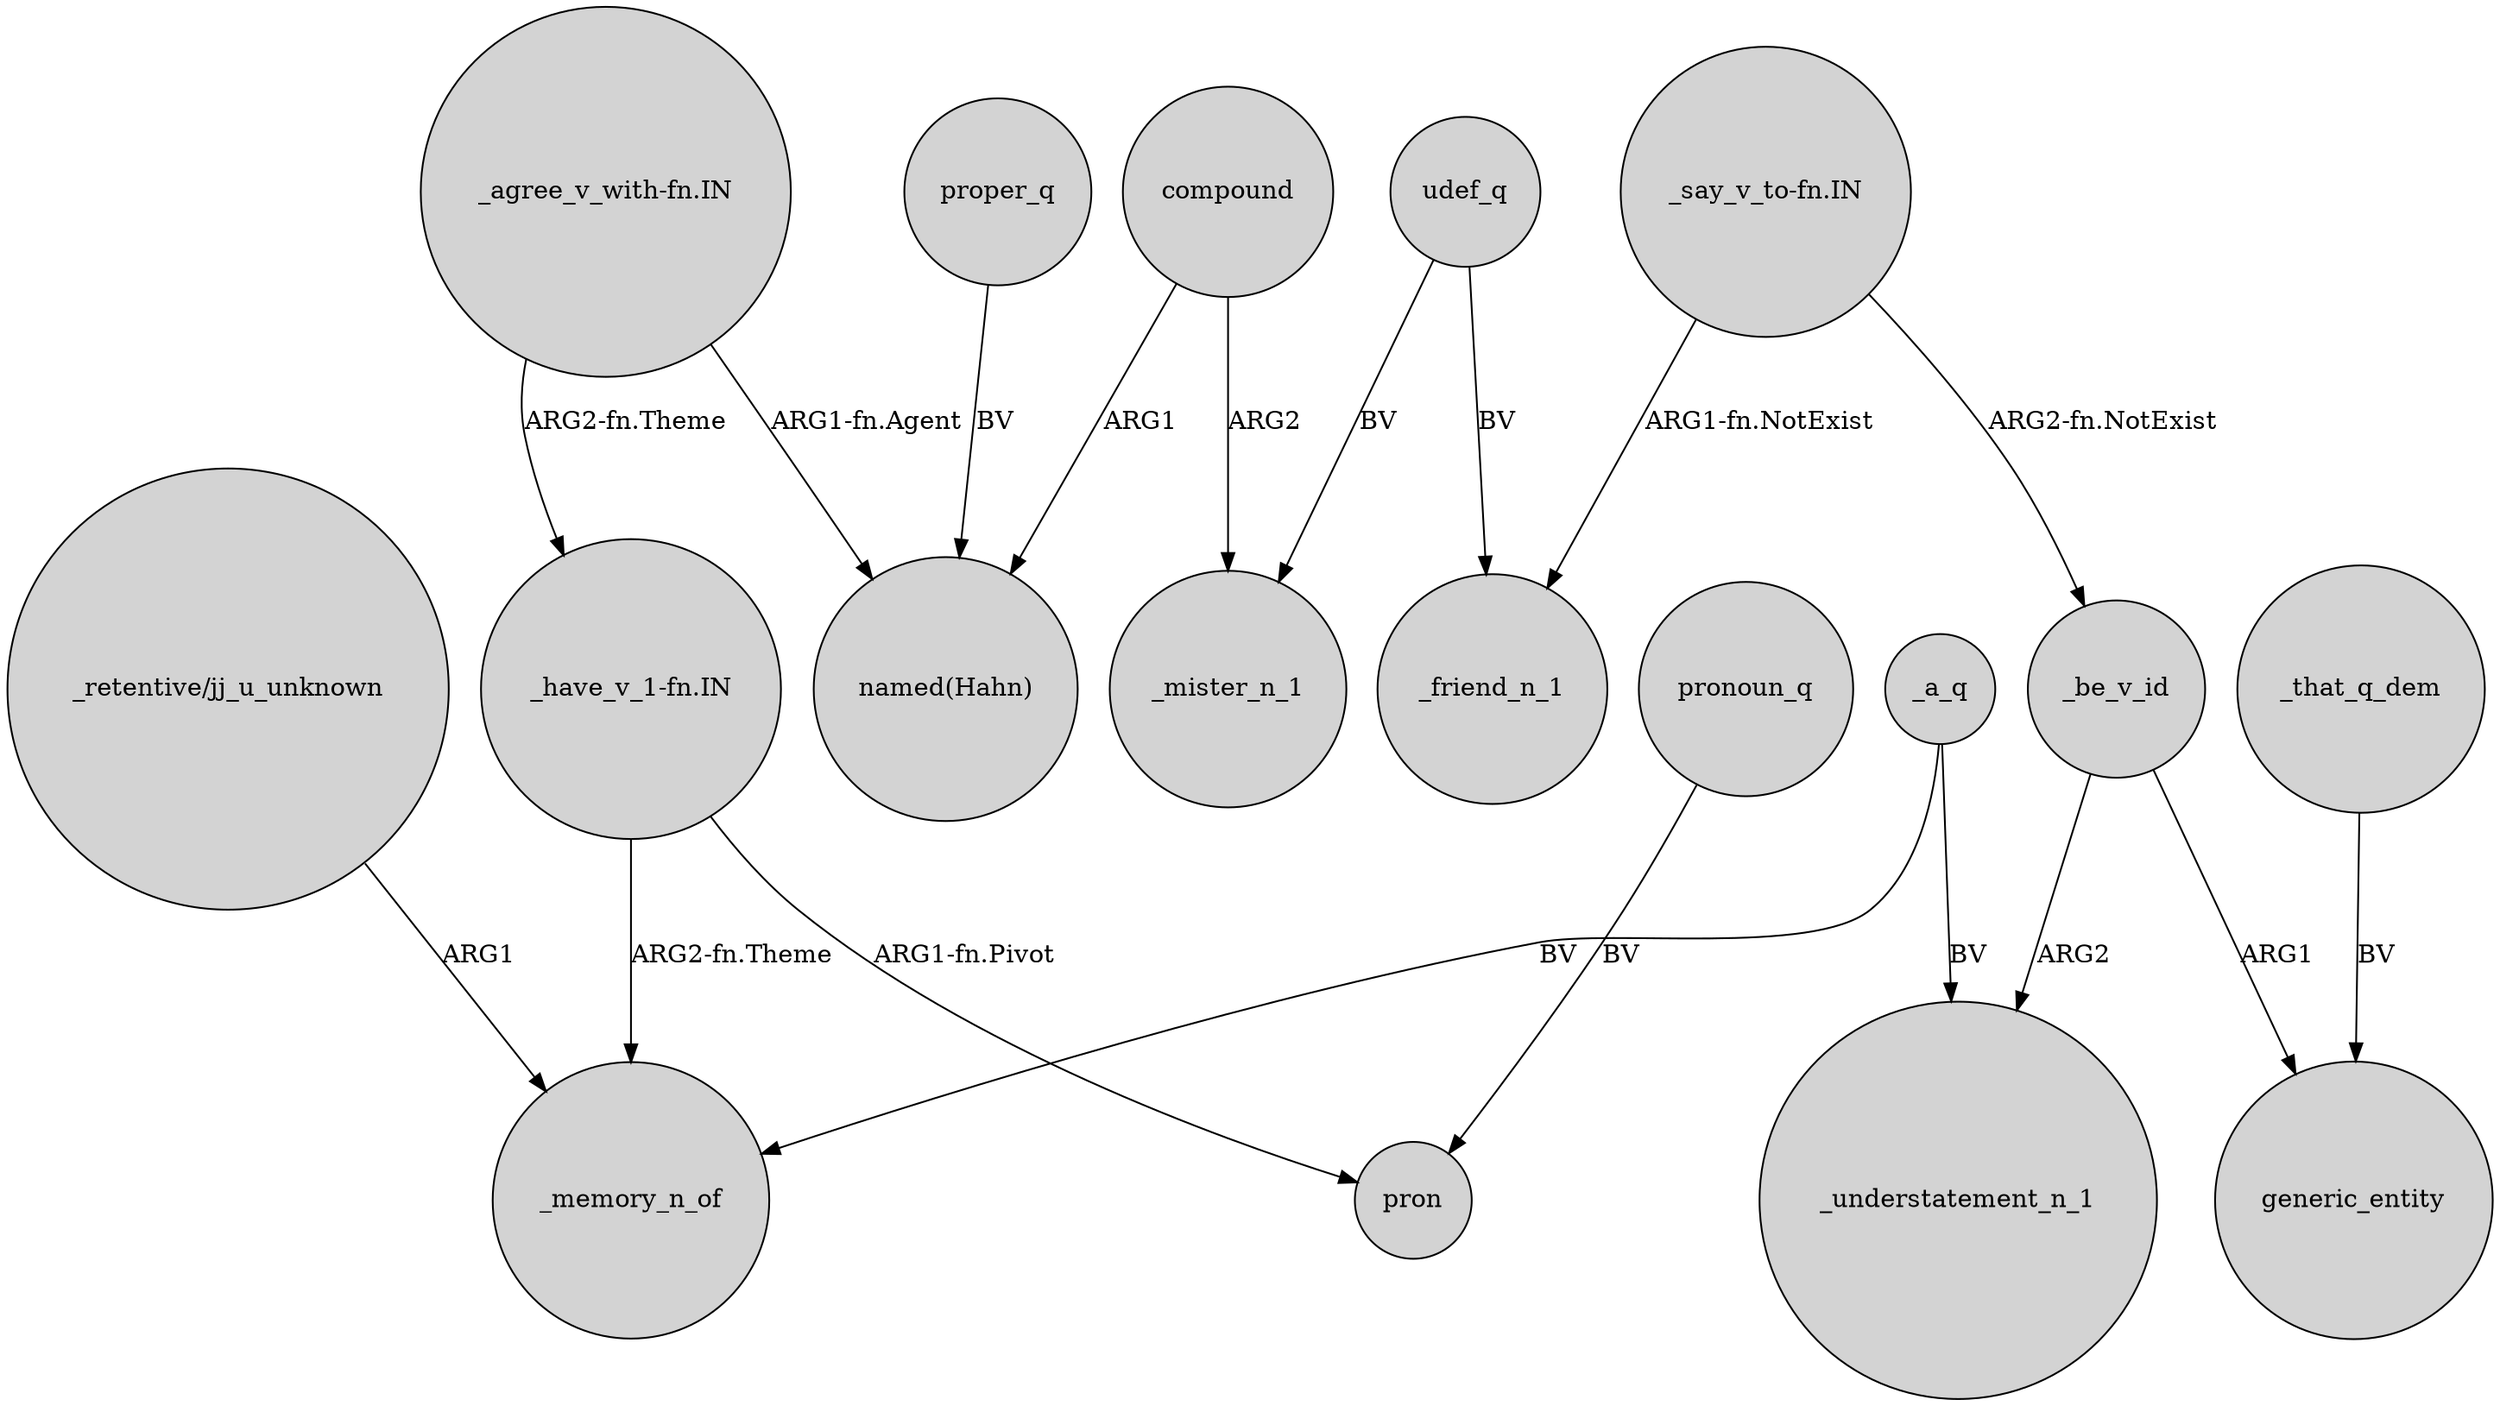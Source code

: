 digraph {
	node [shape=circle style=filled]
	udef_q -> _mister_n_1 [label=BV]
	compound -> "named(Hahn)" [label=ARG1]
	proper_q -> "named(Hahn)" [label=BV]
	_a_q -> _memory_n_of [label=BV]
	"_say_v_to-fn.IN" -> _be_v_id [label="ARG2-fn.NotExist"]
	_be_v_id -> generic_entity [label=ARG1]
	"_retentive/jj_u_unknown" -> _memory_n_of [label=ARG1]
	"_say_v_to-fn.IN" -> _friend_n_1 [label="ARG1-fn.NotExist"]
	"_have_v_1-fn.IN" -> pron [label="ARG1-fn.Pivot"]
	_that_q_dem -> generic_entity [label=BV]
	"_agree_v_with-fn.IN" -> "_have_v_1-fn.IN" [label="ARG2-fn.Theme"]
	"_have_v_1-fn.IN" -> _memory_n_of [label="ARG2-fn.Theme"]
	_a_q -> _understatement_n_1 [label=BV]
	_be_v_id -> _understatement_n_1 [label=ARG2]
	compound -> _mister_n_1 [label=ARG2]
	udef_q -> _friend_n_1 [label=BV]
	"_agree_v_with-fn.IN" -> "named(Hahn)" [label="ARG1-fn.Agent"]
	pronoun_q -> pron [label=BV]
}

